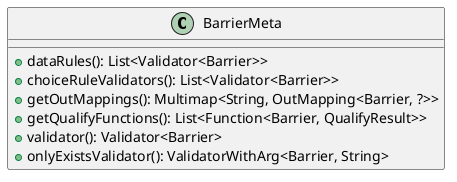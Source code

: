 @startuml

    class BarrierMeta [[BarrierMeta.html]] {
        +dataRules(): List<Validator<Barrier>>
        +choiceRuleValidators(): List<Validator<Barrier>>
        +getOutMappings(): Multimap<String, OutMapping<Barrier, ?>>
        +getQualifyFunctions(): List<Function<Barrier, QualifyResult>>
        +validator(): Validator<Barrier>
        +onlyExistsValidator(): ValidatorWithArg<Barrier, String>
    }

@enduml
